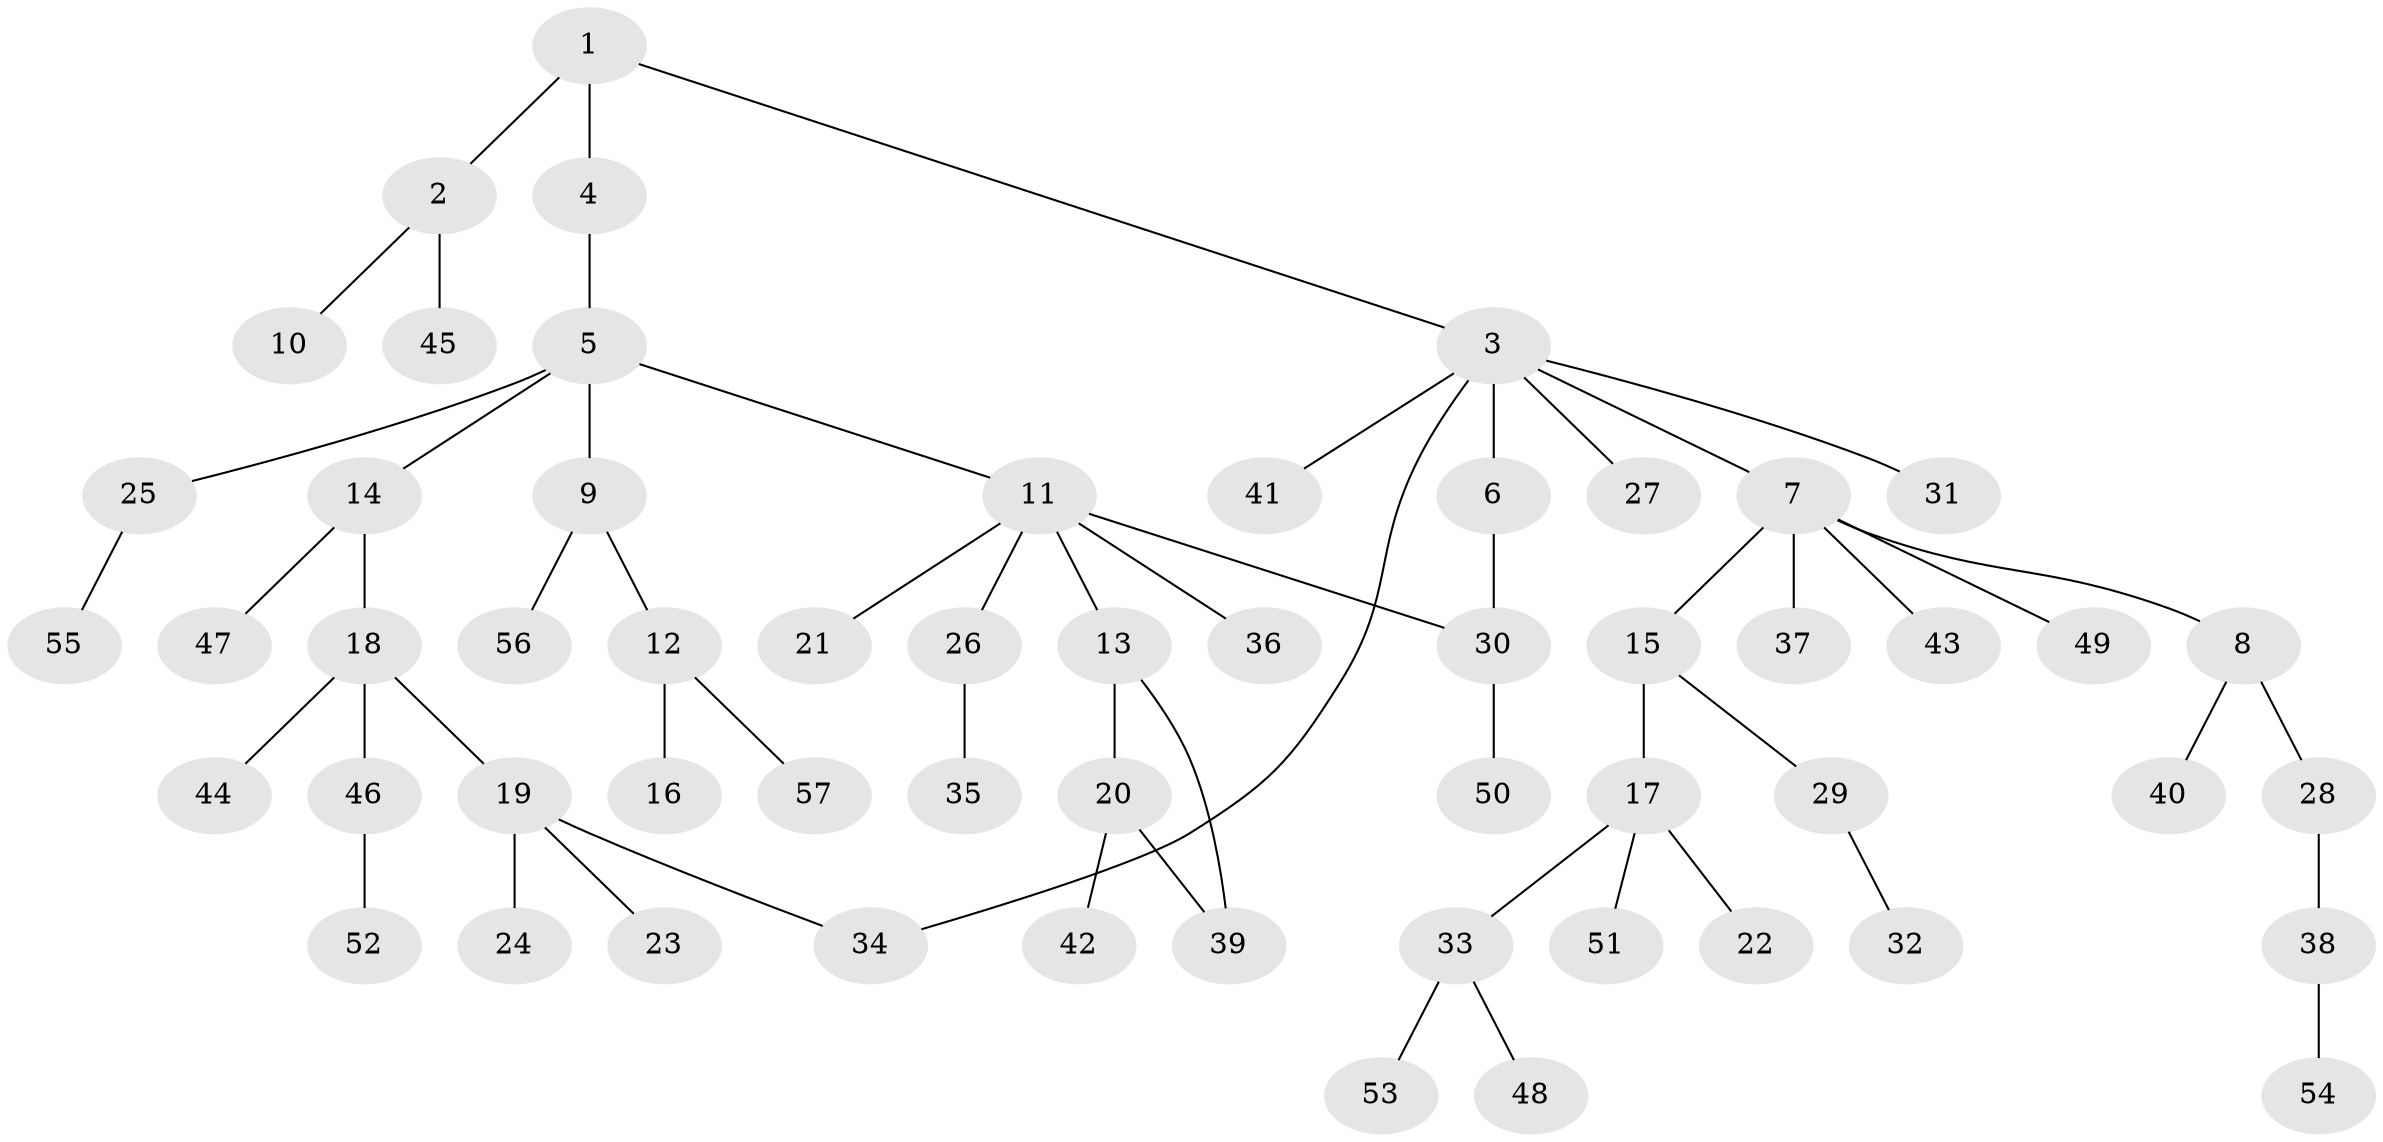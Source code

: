 // Generated by graph-tools (version 1.1) at 2025/01/03/09/25 03:01:04]
// undirected, 57 vertices, 59 edges
graph export_dot {
graph [start="1"]
  node [color=gray90,style=filled];
  1;
  2;
  3;
  4;
  5;
  6;
  7;
  8;
  9;
  10;
  11;
  12;
  13;
  14;
  15;
  16;
  17;
  18;
  19;
  20;
  21;
  22;
  23;
  24;
  25;
  26;
  27;
  28;
  29;
  30;
  31;
  32;
  33;
  34;
  35;
  36;
  37;
  38;
  39;
  40;
  41;
  42;
  43;
  44;
  45;
  46;
  47;
  48;
  49;
  50;
  51;
  52;
  53;
  54;
  55;
  56;
  57;
  1 -- 2;
  1 -- 3;
  1 -- 4;
  2 -- 10;
  2 -- 45;
  3 -- 6;
  3 -- 7;
  3 -- 27;
  3 -- 31;
  3 -- 34;
  3 -- 41;
  4 -- 5;
  5 -- 9;
  5 -- 11;
  5 -- 14;
  5 -- 25;
  6 -- 30;
  7 -- 8;
  7 -- 15;
  7 -- 37;
  7 -- 43;
  7 -- 49;
  8 -- 28;
  8 -- 40;
  9 -- 12;
  9 -- 56;
  11 -- 13;
  11 -- 21;
  11 -- 26;
  11 -- 36;
  11 -- 30;
  12 -- 16;
  12 -- 57;
  13 -- 20;
  13 -- 39;
  14 -- 18;
  14 -- 47;
  15 -- 17;
  15 -- 29;
  17 -- 22;
  17 -- 33;
  17 -- 51;
  18 -- 19;
  18 -- 44;
  18 -- 46;
  19 -- 23;
  19 -- 24;
  19 -- 34;
  20 -- 39;
  20 -- 42;
  25 -- 55;
  26 -- 35;
  28 -- 38;
  29 -- 32;
  30 -- 50;
  33 -- 48;
  33 -- 53;
  38 -- 54;
  46 -- 52;
}
